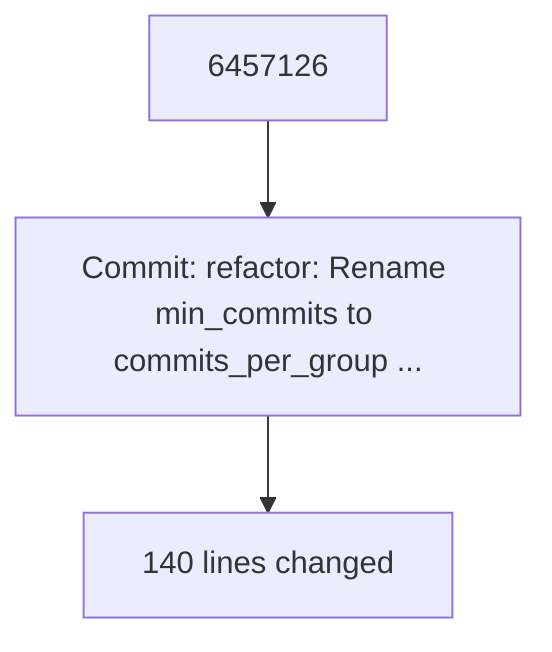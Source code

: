 graph TD
    A["6457126"] --> B["Commit: refactor: Rename min_commits to commits_per_group ..."]
    B --> C["140 lines changed"]
    
    %% This is a placeholder Mermaid diagram
    %% Will be replaced with AI-generated structure diagrams